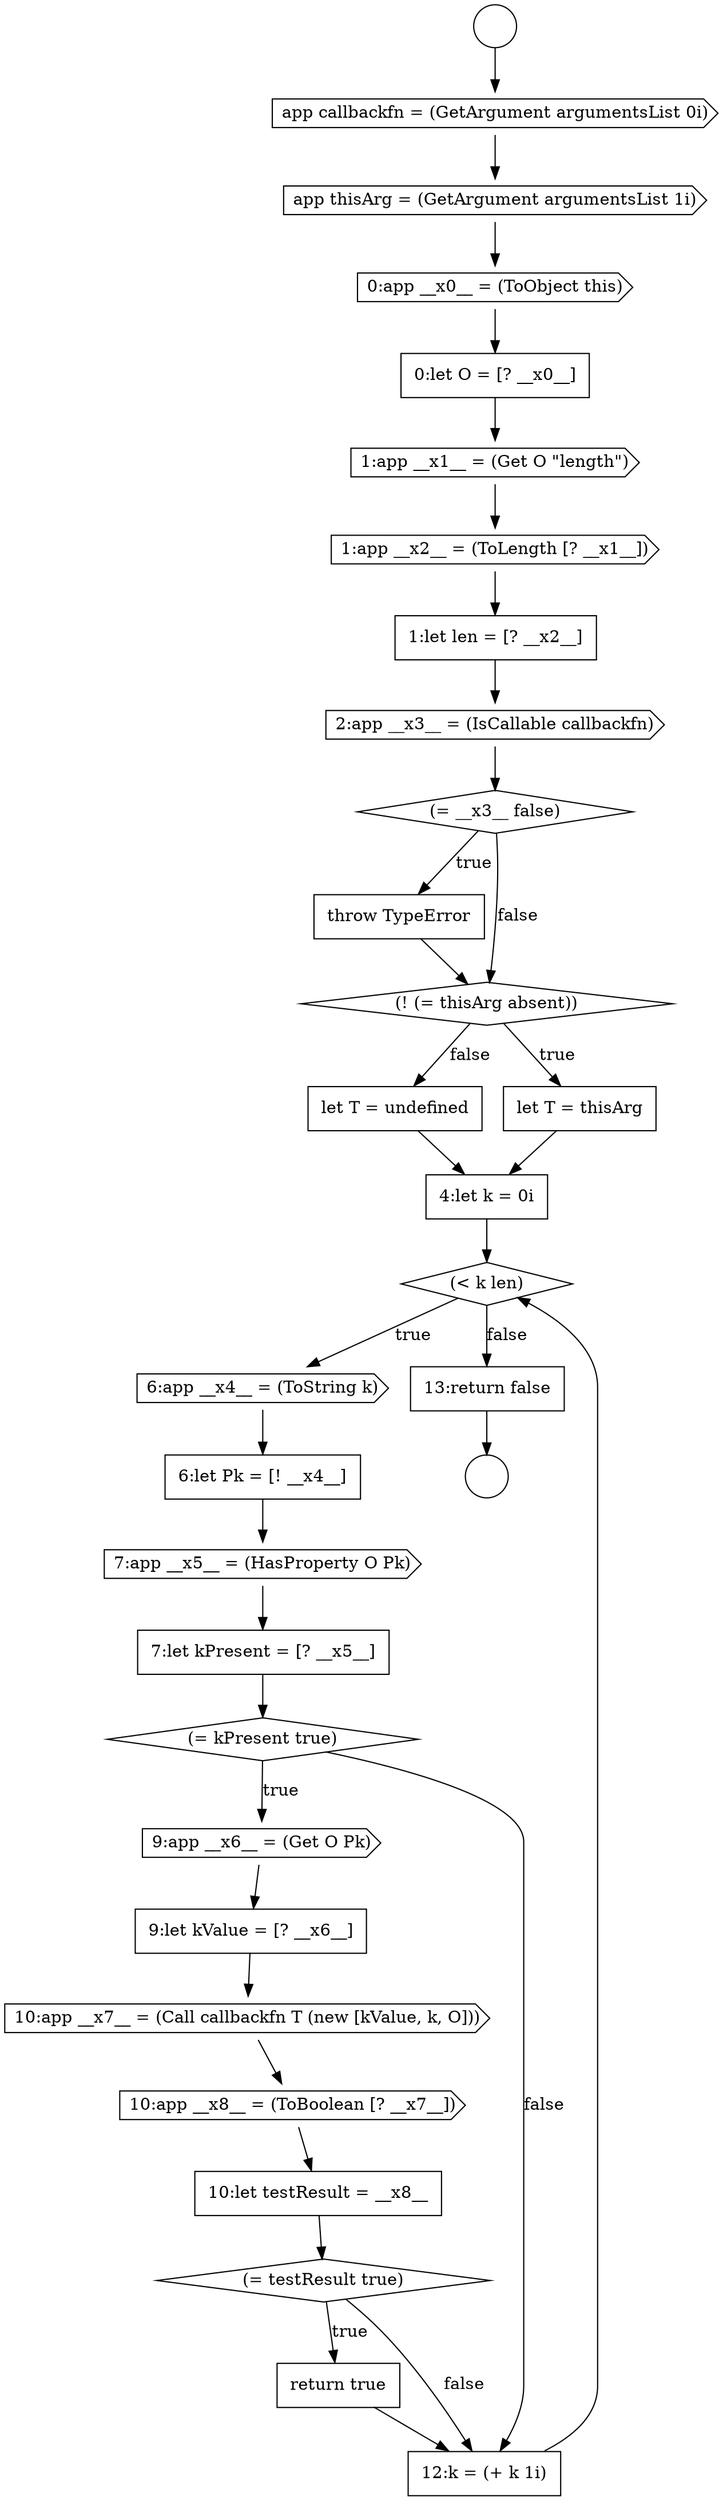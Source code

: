 digraph {
  node14241 [shape=cds, label=<<font color="black">app thisArg = (GetArgument argumentsList 1i)</font>> color="black" fillcolor="white" style=filled]
  node14264 [shape=none, margin=0, label=<<font color="black">
    <table border="0" cellborder="1" cellspacing="0" cellpadding="10">
      <tr><td align="left">10:let testResult = __x8__</td></tr>
    </table>
  </font>> color="black" fillcolor="white" style=filled]
  node14245 [shape=cds, label=<<font color="black">1:app __x2__ = (ToLength [? __x1__])</font>> color="black" fillcolor="white" style=filled]
  node14260 [shape=cds, label=<<font color="black">9:app __x6__ = (Get O Pk)</font>> color="black" fillcolor="white" style=filled]
  node14253 [shape=none, margin=0, label=<<font color="black">
    <table border="0" cellborder="1" cellspacing="0" cellpadding="10">
      <tr><td align="left">4:let k = 0i</td></tr>
    </table>
  </font>> color="black" fillcolor="white" style=filled]
  node14263 [shape=cds, label=<<font color="black">10:app __x8__ = (ToBoolean [? __x7__])</font>> color="black" fillcolor="white" style=filled]
  node14244 [shape=cds, label=<<font color="black">1:app __x1__ = (Get O &quot;length&quot;)</font>> color="black" fillcolor="white" style=filled]
  node14239 [shape=circle label=" " color="black" fillcolor="white" style=filled]
  node14249 [shape=none, margin=0, label=<<font color="black">
    <table border="0" cellborder="1" cellspacing="0" cellpadding="10">
      <tr><td align="left">throw TypeError</td></tr>
    </table>
  </font>> color="black" fillcolor="white" style=filled]
  node14254 [shape=diamond, label=<<font color="black">(&lt; k len)</font>> color="black" fillcolor="white" style=filled]
  node14247 [shape=cds, label=<<font color="black">2:app __x3__ = (IsCallable callbackfn)</font>> color="black" fillcolor="white" style=filled]
  node14243 [shape=none, margin=0, label=<<font color="black">
    <table border="0" cellborder="1" cellspacing="0" cellpadding="10">
      <tr><td align="left">0:let O = [? __x0__]</td></tr>
    </table>
  </font>> color="black" fillcolor="white" style=filled]
  node14262 [shape=cds, label=<<font color="black">10:app __x7__ = (Call callbackfn T (new [kValue, k, O]))</font>> color="black" fillcolor="white" style=filled]
  node14255 [shape=cds, label=<<font color="black">6:app __x4__ = (ToString k)</font>> color="black" fillcolor="white" style=filled]
  node14252 [shape=none, margin=0, label=<<font color="black">
    <table border="0" cellborder="1" cellspacing="0" cellpadding="10">
      <tr><td align="left">let T = undefined</td></tr>
    </table>
  </font>> color="black" fillcolor="white" style=filled]
  node14266 [shape=none, margin=0, label=<<font color="black">
    <table border="0" cellborder="1" cellspacing="0" cellpadding="10">
      <tr><td align="left">return true</td></tr>
    </table>
  </font>> color="black" fillcolor="white" style=filled]
  node14267 [shape=none, margin=0, label=<<font color="black">
    <table border="0" cellborder="1" cellspacing="0" cellpadding="10">
      <tr><td align="left">12:k = (+ k 1i)</td></tr>
    </table>
  </font>> color="black" fillcolor="white" style=filled]
  node14238 [shape=circle label=" " color="black" fillcolor="white" style=filled]
  node14248 [shape=diamond, label=<<font color="black">(= __x3__ false)</font>> color="black" fillcolor="white" style=filled]
  node14259 [shape=diamond, label=<<font color="black">(= kPresent true)</font>> color="black" fillcolor="white" style=filled]
  node14268 [shape=none, margin=0, label=<<font color="black">
    <table border="0" cellborder="1" cellspacing="0" cellpadding="10">
      <tr><td align="left">13:return false</td></tr>
    </table>
  </font>> color="black" fillcolor="white" style=filled]
  node14258 [shape=none, margin=0, label=<<font color="black">
    <table border="0" cellborder="1" cellspacing="0" cellpadding="10">
      <tr><td align="left">7:let kPresent = [? __x5__]</td></tr>
    </table>
  </font>> color="black" fillcolor="white" style=filled]
  node14250 [shape=diamond, label=<<font color="black">(! (= thisArg absent))</font>> color="black" fillcolor="white" style=filled]
  node14265 [shape=diamond, label=<<font color="black">(= testResult true)</font>> color="black" fillcolor="white" style=filled]
  node14240 [shape=cds, label=<<font color="black">app callbackfn = (GetArgument argumentsList 0i)</font>> color="black" fillcolor="white" style=filled]
  node14242 [shape=cds, label=<<font color="black">0:app __x0__ = (ToObject this)</font>> color="black" fillcolor="white" style=filled]
  node14257 [shape=cds, label=<<font color="black">7:app __x5__ = (HasProperty O Pk)</font>> color="black" fillcolor="white" style=filled]
  node14246 [shape=none, margin=0, label=<<font color="black">
    <table border="0" cellborder="1" cellspacing="0" cellpadding="10">
      <tr><td align="left">1:let len = [? __x2__]</td></tr>
    </table>
  </font>> color="black" fillcolor="white" style=filled]
  node14261 [shape=none, margin=0, label=<<font color="black">
    <table border="0" cellborder="1" cellspacing="0" cellpadding="10">
      <tr><td align="left">9:let kValue = [? __x6__]</td></tr>
    </table>
  </font>> color="black" fillcolor="white" style=filled]
  node14256 [shape=none, margin=0, label=<<font color="black">
    <table border="0" cellborder="1" cellspacing="0" cellpadding="10">
      <tr><td align="left">6:let Pk = [! __x4__]</td></tr>
    </table>
  </font>> color="black" fillcolor="white" style=filled]
  node14251 [shape=none, margin=0, label=<<font color="black">
    <table border="0" cellborder="1" cellspacing="0" cellpadding="10">
      <tr><td align="left">let T = thisArg</td></tr>
    </table>
  </font>> color="black" fillcolor="white" style=filled]
  node14267 -> node14254 [ color="black"]
  node14264 -> node14265 [ color="black"]
  node14266 -> node14267 [ color="black"]
  node14255 -> node14256 [ color="black"]
  node14251 -> node14253 [ color="black"]
  node14238 -> node14240 [ color="black"]
  node14260 -> node14261 [ color="black"]
  node14268 -> node14239 [ color="black"]
  node14263 -> node14264 [ color="black"]
  node14253 -> node14254 [ color="black"]
  node14252 -> node14253 [ color="black"]
  node14244 -> node14245 [ color="black"]
  node14254 -> node14255 [label=<<font color="black">true</font>> color="black"]
  node14254 -> node14268 [label=<<font color="black">false</font>> color="black"]
  node14250 -> node14251 [label=<<font color="black">true</font>> color="black"]
  node14250 -> node14252 [label=<<font color="black">false</font>> color="black"]
  node14262 -> node14263 [ color="black"]
  node14249 -> node14250 [ color="black"]
  node14256 -> node14257 [ color="black"]
  node14259 -> node14260 [label=<<font color="black">true</font>> color="black"]
  node14259 -> node14267 [label=<<font color="black">false</font>> color="black"]
  node14242 -> node14243 [ color="black"]
  node14246 -> node14247 [ color="black"]
  node14243 -> node14244 [ color="black"]
  node14257 -> node14258 [ color="black"]
  node14247 -> node14248 [ color="black"]
  node14245 -> node14246 [ color="black"]
  node14258 -> node14259 [ color="black"]
  node14261 -> node14262 [ color="black"]
  node14248 -> node14249 [label=<<font color="black">true</font>> color="black"]
  node14248 -> node14250 [label=<<font color="black">false</font>> color="black"]
  node14241 -> node14242 [ color="black"]
  node14265 -> node14266 [label=<<font color="black">true</font>> color="black"]
  node14265 -> node14267 [label=<<font color="black">false</font>> color="black"]
  node14240 -> node14241 [ color="black"]
}
